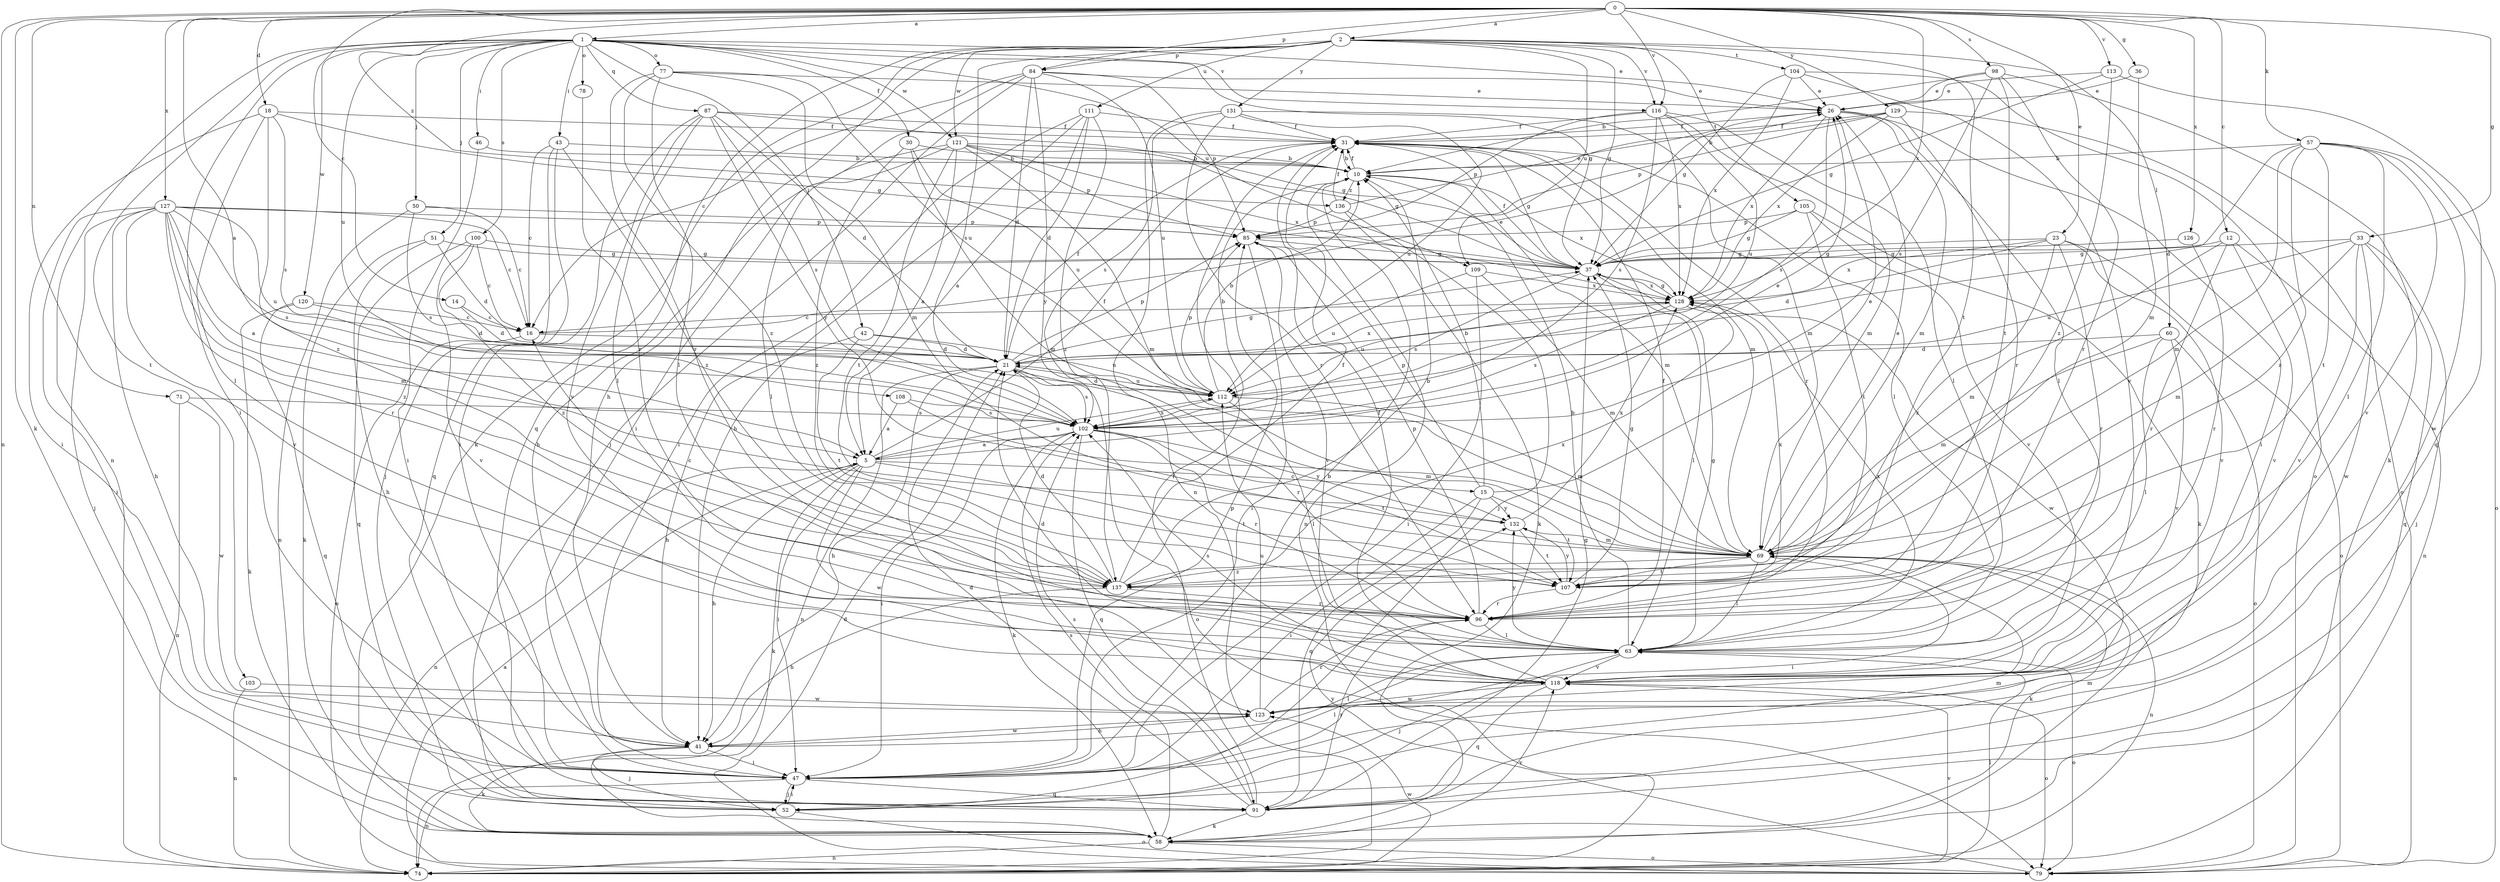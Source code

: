strict digraph  {
0;
1;
2;
5;
10;
12;
14;
15;
16;
18;
21;
23;
26;
30;
31;
33;
36;
37;
41;
42;
43;
46;
47;
50;
51;
52;
57;
58;
60;
63;
69;
71;
74;
77;
78;
79;
84;
85;
87;
91;
96;
98;
100;
102;
103;
104;
105;
107;
108;
109;
111;
112;
113;
116;
118;
120;
121;
123;
126;
127;
128;
129;
131;
132;
136;
137;
0 -> 1  [label=a];
0 -> 2  [label=a];
0 -> 5  [label=a];
0 -> 12  [label=c];
0 -> 14  [label=c];
0 -> 18  [label=d];
0 -> 23  [label=e];
0 -> 33  [label=g];
0 -> 36  [label=g];
0 -> 57  [label=k];
0 -> 58  [label=k];
0 -> 71  [label=n];
0 -> 74  [label=n];
0 -> 84  [label=p];
0 -> 98  [label=s];
0 -> 113  [label=v];
0 -> 116  [label=v];
0 -> 126  [label=x];
0 -> 127  [label=x];
0 -> 128  [label=x];
0 -> 129  [label=y];
0 -> 136  [label=z];
1 -> 26  [label=e];
1 -> 30  [label=f];
1 -> 37  [label=g];
1 -> 42  [label=i];
1 -> 43  [label=i];
1 -> 46  [label=i];
1 -> 47  [label=i];
1 -> 50  [label=j];
1 -> 51  [label=j];
1 -> 74  [label=n];
1 -> 77  [label=o];
1 -> 78  [label=o];
1 -> 87  [label=q];
1 -> 100  [label=s];
1 -> 103  [label=t];
1 -> 108  [label=u];
1 -> 109  [label=u];
1 -> 116  [label=v];
1 -> 120  [label=w];
1 -> 121  [label=w];
2 -> 37  [label=g];
2 -> 41  [label=h];
2 -> 58  [label=k];
2 -> 60  [label=l];
2 -> 84  [label=p];
2 -> 91  [label=q];
2 -> 102  [label=s];
2 -> 104  [label=t];
2 -> 105  [label=t];
2 -> 107  [label=t];
2 -> 109  [label=u];
2 -> 111  [label=u];
2 -> 116  [label=v];
2 -> 121  [label=w];
2 -> 131  [label=y];
5 -> 15  [label=c];
5 -> 26  [label=e];
5 -> 31  [label=f];
5 -> 41  [label=h];
5 -> 47  [label=i];
5 -> 58  [label=k];
5 -> 74  [label=n];
5 -> 107  [label=t];
5 -> 112  [label=u];
5 -> 123  [label=w];
10 -> 31  [label=f];
10 -> 69  [label=m];
10 -> 74  [label=n];
10 -> 128  [label=x];
10 -> 136  [label=z];
12 -> 37  [label=g];
12 -> 69  [label=m];
12 -> 74  [label=n];
12 -> 96  [label=r];
12 -> 118  [label=v];
14 -> 16  [label=c];
14 -> 21  [label=d];
15 -> 10  [label=b];
15 -> 26  [label=e];
15 -> 47  [label=i];
15 -> 85  [label=p];
15 -> 91  [label=q];
15 -> 107  [label=t];
15 -> 132  [label=y];
16 -> 21  [label=d];
16 -> 26  [label=e];
16 -> 79  [label=o];
18 -> 31  [label=f];
18 -> 37  [label=g];
18 -> 47  [label=i];
18 -> 63  [label=l];
18 -> 102  [label=s];
18 -> 137  [label=z];
21 -> 31  [label=f];
21 -> 37  [label=g];
21 -> 41  [label=h];
21 -> 74  [label=n];
21 -> 79  [label=o];
21 -> 85  [label=p];
21 -> 96  [label=r];
21 -> 102  [label=s];
21 -> 112  [label=u];
21 -> 128  [label=x];
23 -> 21  [label=d];
23 -> 37  [label=g];
23 -> 79  [label=o];
23 -> 96  [label=r];
23 -> 118  [label=v];
23 -> 128  [label=x];
23 -> 137  [label=z];
26 -> 31  [label=f];
26 -> 47  [label=i];
26 -> 63  [label=l];
26 -> 69  [label=m];
26 -> 102  [label=s];
26 -> 128  [label=x];
30 -> 10  [label=b];
30 -> 69  [label=m];
30 -> 112  [label=u];
30 -> 137  [label=z];
31 -> 10  [label=b];
31 -> 37  [label=g];
31 -> 63  [label=l];
31 -> 69  [label=m];
31 -> 96  [label=r];
33 -> 37  [label=g];
33 -> 52  [label=j];
33 -> 69  [label=m];
33 -> 91  [label=q];
33 -> 112  [label=u];
33 -> 118  [label=v];
33 -> 123  [label=w];
36 -> 26  [label=e];
36 -> 69  [label=m];
37 -> 31  [label=f];
37 -> 63  [label=l];
37 -> 102  [label=s];
37 -> 128  [label=x];
41 -> 47  [label=i];
41 -> 52  [label=j];
41 -> 58  [label=k];
41 -> 63  [label=l];
41 -> 123  [label=w];
42 -> 21  [label=d];
42 -> 41  [label=h];
42 -> 107  [label=t];
42 -> 112  [label=u];
43 -> 10  [label=b];
43 -> 16  [label=c];
43 -> 52  [label=j];
43 -> 91  [label=q];
43 -> 137  [label=z];
46 -> 10  [label=b];
46 -> 47  [label=i];
47 -> 10  [label=b];
47 -> 52  [label=j];
47 -> 63  [label=l];
47 -> 74  [label=n];
47 -> 85  [label=p];
47 -> 91  [label=q];
50 -> 16  [label=c];
50 -> 74  [label=n];
50 -> 85  [label=p];
50 -> 102  [label=s];
51 -> 21  [label=d];
51 -> 37  [label=g];
51 -> 41  [label=h];
51 -> 58  [label=k];
52 -> 47  [label=i];
52 -> 69  [label=m];
52 -> 79  [label=o];
57 -> 10  [label=b];
57 -> 21  [label=d];
57 -> 63  [label=l];
57 -> 69  [label=m];
57 -> 79  [label=o];
57 -> 107  [label=t];
57 -> 118  [label=v];
57 -> 123  [label=w];
57 -> 137  [label=z];
58 -> 74  [label=n];
58 -> 79  [label=o];
58 -> 102  [label=s];
58 -> 118  [label=v];
60 -> 21  [label=d];
60 -> 63  [label=l];
60 -> 69  [label=m];
60 -> 79  [label=o];
60 -> 118  [label=v];
63 -> 10  [label=b];
63 -> 37  [label=g];
63 -> 52  [label=j];
63 -> 79  [label=o];
63 -> 118  [label=v];
63 -> 128  [label=x];
63 -> 132  [label=y];
69 -> 26  [label=e];
69 -> 47  [label=i];
69 -> 58  [label=k];
69 -> 63  [label=l];
69 -> 74  [label=n];
69 -> 107  [label=t];
69 -> 137  [label=z];
71 -> 74  [label=n];
71 -> 102  [label=s];
71 -> 123  [label=w];
74 -> 63  [label=l];
74 -> 118  [label=v];
74 -> 123  [label=w];
77 -> 26  [label=e];
77 -> 63  [label=l];
77 -> 69  [label=m];
77 -> 96  [label=r];
77 -> 112  [label=u];
77 -> 137  [label=z];
78 -> 96  [label=r];
79 -> 5  [label=a];
79 -> 21  [label=d];
79 -> 132  [label=y];
84 -> 16  [label=c];
84 -> 21  [label=d];
84 -> 26  [label=e];
84 -> 47  [label=i];
84 -> 52  [label=j];
84 -> 85  [label=p];
84 -> 112  [label=u];
84 -> 132  [label=y];
85 -> 37  [label=g];
85 -> 47  [label=i];
85 -> 118  [label=v];
87 -> 21  [label=d];
87 -> 31  [label=f];
87 -> 37  [label=g];
87 -> 47  [label=i];
87 -> 63  [label=l];
87 -> 102  [label=s];
87 -> 118  [label=v];
87 -> 132  [label=y];
91 -> 21  [label=d];
91 -> 31  [label=f];
91 -> 37  [label=g];
91 -> 58  [label=k];
91 -> 69  [label=m];
91 -> 96  [label=r];
91 -> 102  [label=s];
96 -> 31  [label=f];
96 -> 63  [label=l];
96 -> 85  [label=p];
98 -> 10  [label=b];
98 -> 26  [label=e];
98 -> 58  [label=k];
98 -> 96  [label=r];
98 -> 102  [label=s];
98 -> 107  [label=t];
100 -> 16  [label=c];
100 -> 37  [label=g];
100 -> 91  [label=q];
100 -> 118  [label=v];
100 -> 137  [label=z];
102 -> 5  [label=a];
102 -> 10  [label=b];
102 -> 47  [label=i];
102 -> 58  [label=k];
102 -> 91  [label=q];
102 -> 96  [label=r];
102 -> 107  [label=t];
102 -> 132  [label=y];
103 -> 74  [label=n];
103 -> 123  [label=w];
104 -> 26  [label=e];
104 -> 37  [label=g];
104 -> 79  [label=o];
104 -> 118  [label=v];
104 -> 128  [label=x];
105 -> 37  [label=g];
105 -> 58  [label=k];
105 -> 85  [label=p];
105 -> 107  [label=t];
105 -> 118  [label=v];
107 -> 37  [label=g];
107 -> 96  [label=r];
107 -> 128  [label=x];
107 -> 132  [label=y];
108 -> 5  [label=a];
108 -> 69  [label=m];
108 -> 102  [label=s];
109 -> 47  [label=i];
109 -> 69  [label=m];
109 -> 112  [label=u];
109 -> 128  [label=x];
111 -> 5  [label=a];
111 -> 21  [label=d];
111 -> 31  [label=f];
111 -> 41  [label=h];
111 -> 47  [label=i];
111 -> 137  [label=z];
112 -> 10  [label=b];
112 -> 21  [label=d];
112 -> 63  [label=l];
112 -> 69  [label=m];
112 -> 85  [label=p];
112 -> 102  [label=s];
113 -> 26  [label=e];
113 -> 37  [label=g];
113 -> 91  [label=q];
113 -> 137  [label=z];
116 -> 31  [label=f];
116 -> 63  [label=l];
116 -> 69  [label=m];
116 -> 85  [label=p];
116 -> 102  [label=s];
116 -> 112  [label=u];
116 -> 128  [label=x];
118 -> 21  [label=d];
118 -> 31  [label=f];
118 -> 79  [label=o];
118 -> 91  [label=q];
118 -> 102  [label=s];
118 -> 123  [label=w];
120 -> 16  [label=c];
120 -> 21  [label=d];
120 -> 58  [label=k];
120 -> 91  [label=q];
121 -> 5  [label=a];
121 -> 10  [label=b];
121 -> 37  [label=g];
121 -> 41  [label=h];
121 -> 63  [label=l];
121 -> 69  [label=m];
121 -> 85  [label=p];
121 -> 107  [label=t];
121 -> 128  [label=x];
123 -> 41  [label=h];
123 -> 96  [label=r];
123 -> 112  [label=u];
126 -> 37  [label=g];
126 -> 96  [label=r];
127 -> 5  [label=a];
127 -> 16  [label=c];
127 -> 41  [label=h];
127 -> 47  [label=i];
127 -> 52  [label=j];
127 -> 69  [label=m];
127 -> 85  [label=p];
127 -> 96  [label=r];
127 -> 102  [label=s];
127 -> 112  [label=u];
127 -> 118  [label=v];
127 -> 137  [label=z];
128 -> 16  [label=c];
128 -> 37  [label=g];
128 -> 102  [label=s];
128 -> 112  [label=u];
128 -> 123  [label=w];
129 -> 10  [label=b];
129 -> 31  [label=f];
129 -> 79  [label=o];
129 -> 85  [label=p];
129 -> 96  [label=r];
129 -> 128  [label=x];
131 -> 31  [label=f];
131 -> 69  [label=m];
131 -> 74  [label=n];
131 -> 96  [label=r];
131 -> 102  [label=s];
131 -> 112  [label=u];
132 -> 69  [label=m];
132 -> 107  [label=t];
132 -> 128  [label=x];
136 -> 26  [label=e];
136 -> 31  [label=f];
136 -> 52  [label=j];
136 -> 58  [label=k];
136 -> 85  [label=p];
137 -> 10  [label=b];
137 -> 16  [label=c];
137 -> 21  [label=d];
137 -> 31  [label=f];
137 -> 41  [label=h];
137 -> 96  [label=r];
137 -> 128  [label=x];
}
